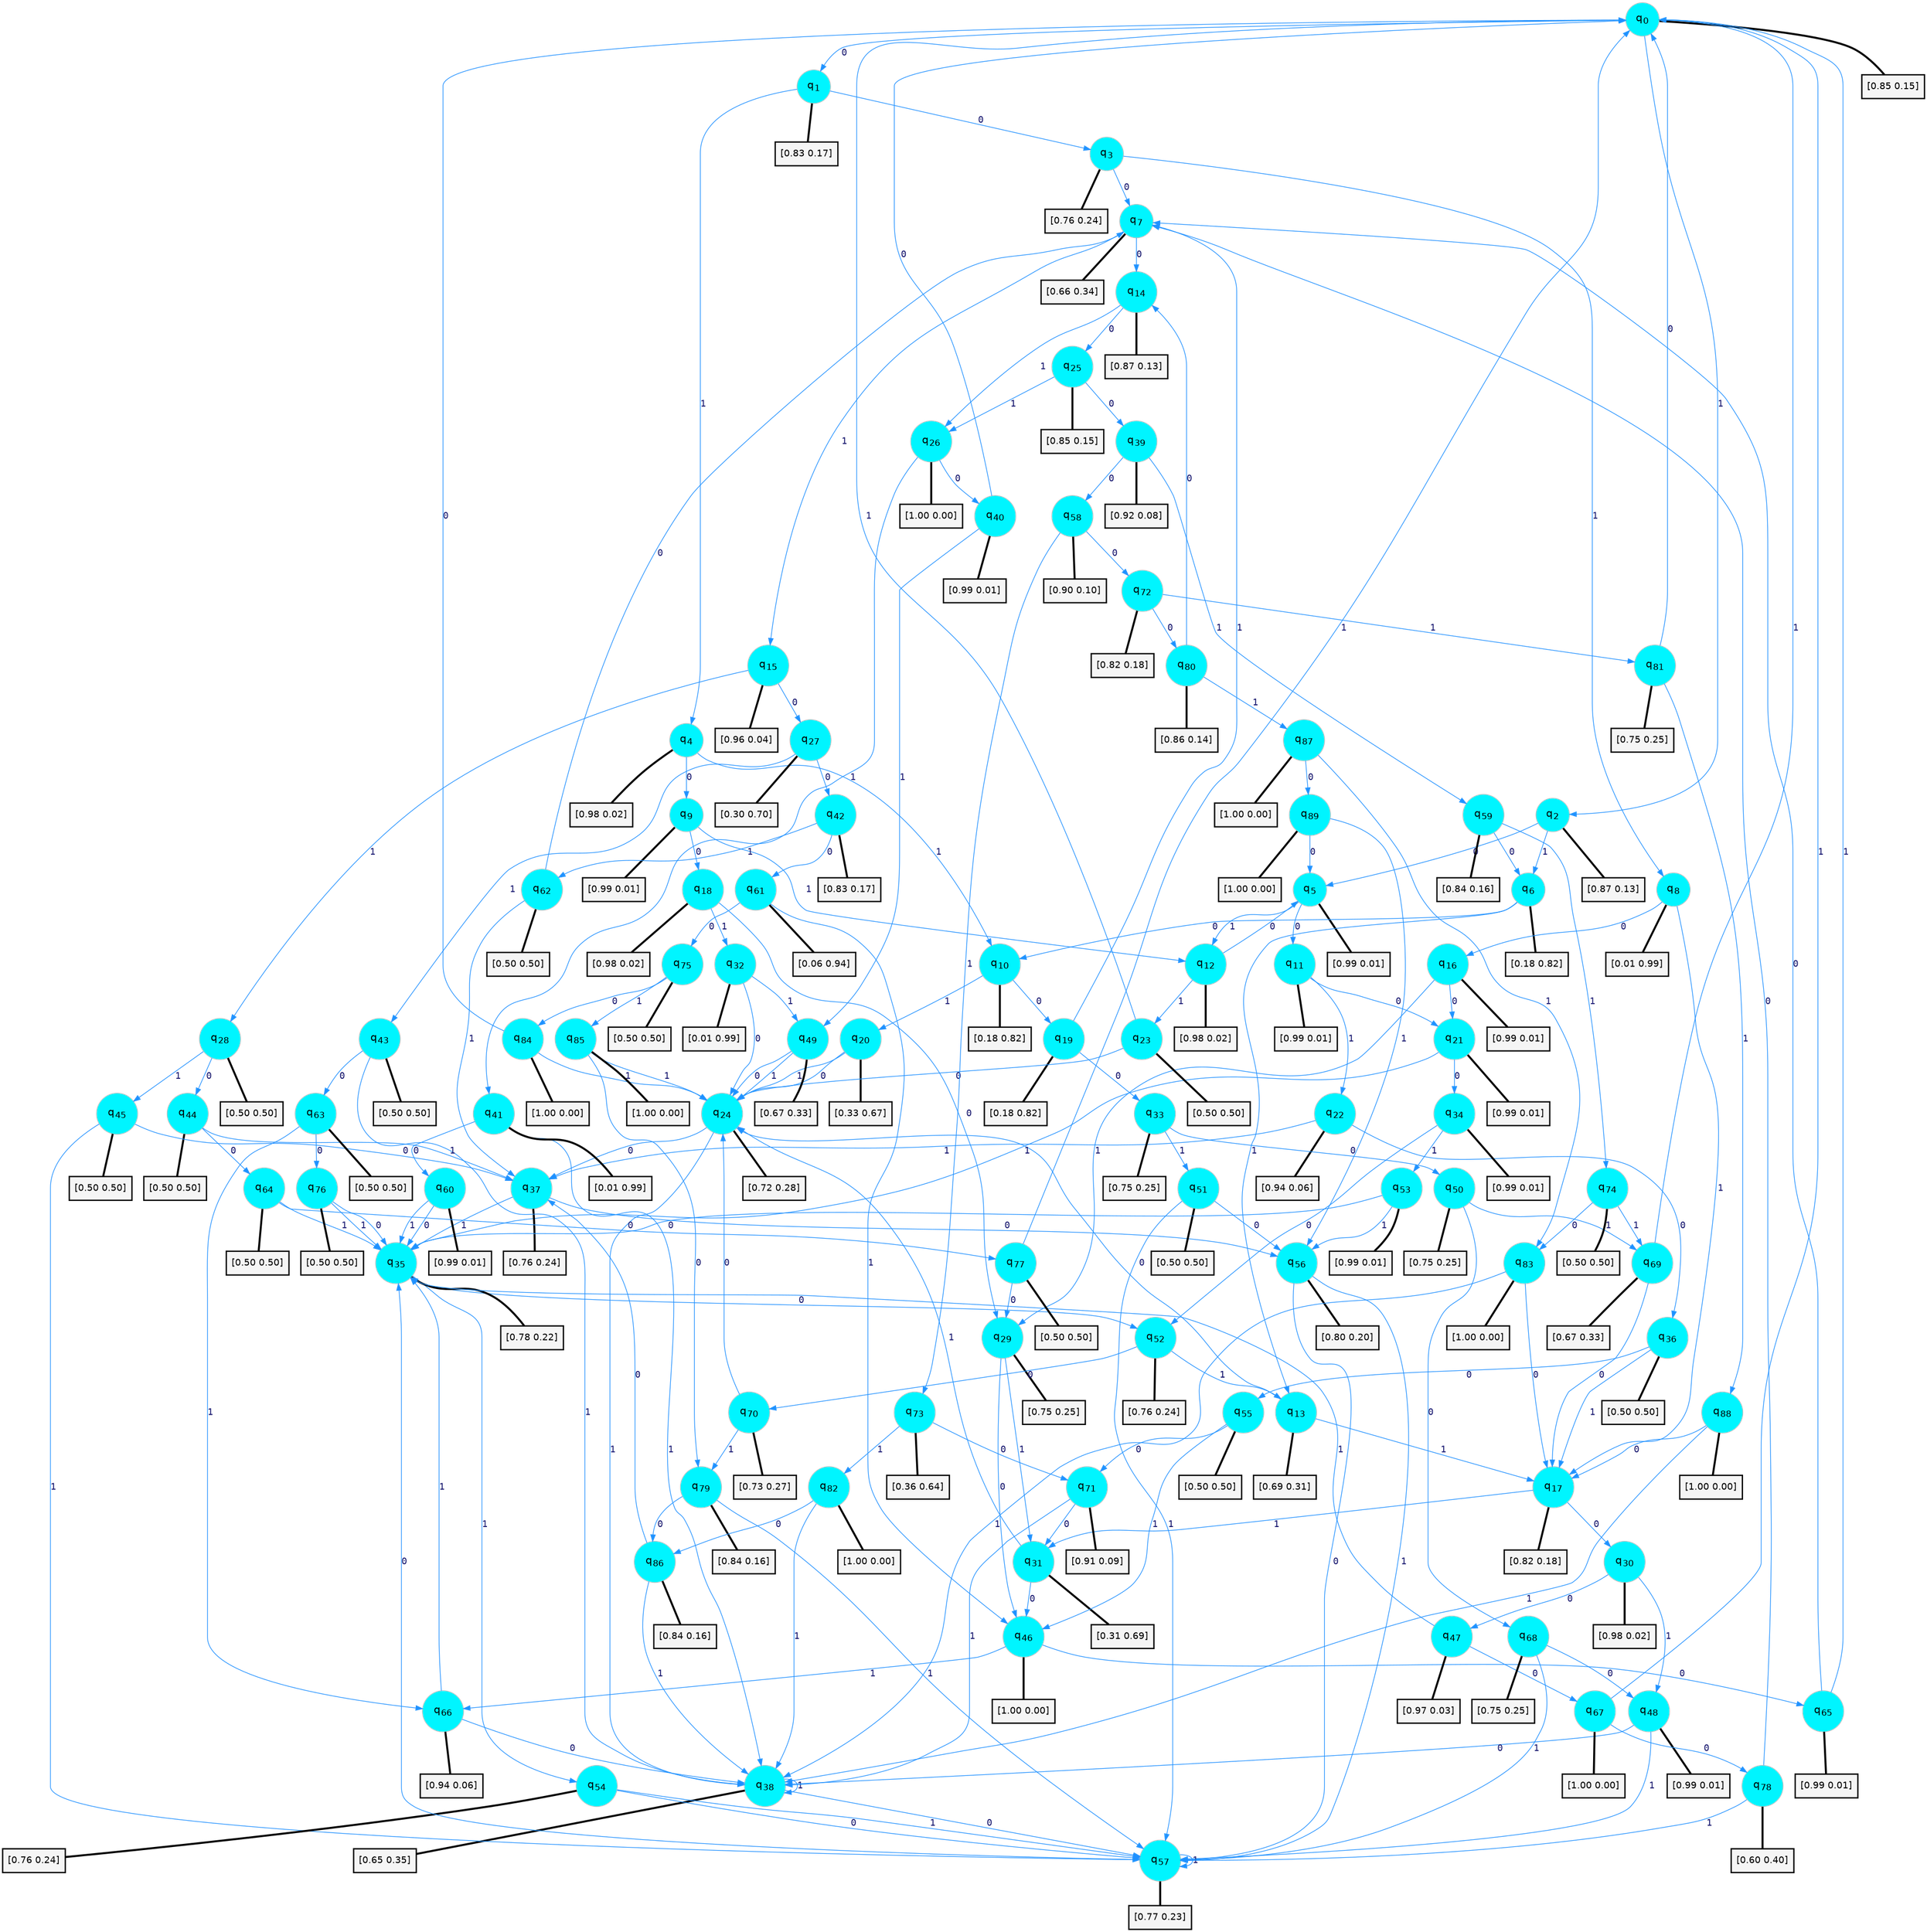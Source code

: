 digraph G {
graph [
bgcolor=transparent, dpi=300, rankdir=TD, size="40,25"];
node [
color=gray, fillcolor=turquoise1, fontcolor=black, fontname=Helvetica, fontsize=16, fontweight=bold, shape=circle, style=filled];
edge [
arrowsize=1, color=dodgerblue1, fontcolor=midnightblue, fontname=courier, fontweight=bold, penwidth=1, style=solid, weight=20];
0[label=<q<SUB>0</SUB>>];
1[label=<q<SUB>1</SUB>>];
2[label=<q<SUB>2</SUB>>];
3[label=<q<SUB>3</SUB>>];
4[label=<q<SUB>4</SUB>>];
5[label=<q<SUB>5</SUB>>];
6[label=<q<SUB>6</SUB>>];
7[label=<q<SUB>7</SUB>>];
8[label=<q<SUB>8</SUB>>];
9[label=<q<SUB>9</SUB>>];
10[label=<q<SUB>10</SUB>>];
11[label=<q<SUB>11</SUB>>];
12[label=<q<SUB>12</SUB>>];
13[label=<q<SUB>13</SUB>>];
14[label=<q<SUB>14</SUB>>];
15[label=<q<SUB>15</SUB>>];
16[label=<q<SUB>16</SUB>>];
17[label=<q<SUB>17</SUB>>];
18[label=<q<SUB>18</SUB>>];
19[label=<q<SUB>19</SUB>>];
20[label=<q<SUB>20</SUB>>];
21[label=<q<SUB>21</SUB>>];
22[label=<q<SUB>22</SUB>>];
23[label=<q<SUB>23</SUB>>];
24[label=<q<SUB>24</SUB>>];
25[label=<q<SUB>25</SUB>>];
26[label=<q<SUB>26</SUB>>];
27[label=<q<SUB>27</SUB>>];
28[label=<q<SUB>28</SUB>>];
29[label=<q<SUB>29</SUB>>];
30[label=<q<SUB>30</SUB>>];
31[label=<q<SUB>31</SUB>>];
32[label=<q<SUB>32</SUB>>];
33[label=<q<SUB>33</SUB>>];
34[label=<q<SUB>34</SUB>>];
35[label=<q<SUB>35</SUB>>];
36[label=<q<SUB>36</SUB>>];
37[label=<q<SUB>37</SUB>>];
38[label=<q<SUB>38</SUB>>];
39[label=<q<SUB>39</SUB>>];
40[label=<q<SUB>40</SUB>>];
41[label=<q<SUB>41</SUB>>];
42[label=<q<SUB>42</SUB>>];
43[label=<q<SUB>43</SUB>>];
44[label=<q<SUB>44</SUB>>];
45[label=<q<SUB>45</SUB>>];
46[label=<q<SUB>46</SUB>>];
47[label=<q<SUB>47</SUB>>];
48[label=<q<SUB>48</SUB>>];
49[label=<q<SUB>49</SUB>>];
50[label=<q<SUB>50</SUB>>];
51[label=<q<SUB>51</SUB>>];
52[label=<q<SUB>52</SUB>>];
53[label=<q<SUB>53</SUB>>];
54[label=<q<SUB>54</SUB>>];
55[label=<q<SUB>55</SUB>>];
56[label=<q<SUB>56</SUB>>];
57[label=<q<SUB>57</SUB>>];
58[label=<q<SUB>58</SUB>>];
59[label=<q<SUB>59</SUB>>];
60[label=<q<SUB>60</SUB>>];
61[label=<q<SUB>61</SUB>>];
62[label=<q<SUB>62</SUB>>];
63[label=<q<SUB>63</SUB>>];
64[label=<q<SUB>64</SUB>>];
65[label=<q<SUB>65</SUB>>];
66[label=<q<SUB>66</SUB>>];
67[label=<q<SUB>67</SUB>>];
68[label=<q<SUB>68</SUB>>];
69[label=<q<SUB>69</SUB>>];
70[label=<q<SUB>70</SUB>>];
71[label=<q<SUB>71</SUB>>];
72[label=<q<SUB>72</SUB>>];
73[label=<q<SUB>73</SUB>>];
74[label=<q<SUB>74</SUB>>];
75[label=<q<SUB>75</SUB>>];
76[label=<q<SUB>76</SUB>>];
77[label=<q<SUB>77</SUB>>];
78[label=<q<SUB>78</SUB>>];
79[label=<q<SUB>79</SUB>>];
80[label=<q<SUB>80</SUB>>];
81[label=<q<SUB>81</SUB>>];
82[label=<q<SUB>82</SUB>>];
83[label=<q<SUB>83</SUB>>];
84[label=<q<SUB>84</SUB>>];
85[label=<q<SUB>85</SUB>>];
86[label=<q<SUB>86</SUB>>];
87[label=<q<SUB>87</SUB>>];
88[label=<q<SUB>88</SUB>>];
89[label=<q<SUB>89</SUB>>];
90[label="[0.85 0.15]", shape=box,fontcolor=black, fontname=Helvetica, fontsize=14, penwidth=2, fillcolor=whitesmoke,color=black];
91[label="[0.83 0.17]", shape=box,fontcolor=black, fontname=Helvetica, fontsize=14, penwidth=2, fillcolor=whitesmoke,color=black];
92[label="[0.87 0.13]", shape=box,fontcolor=black, fontname=Helvetica, fontsize=14, penwidth=2, fillcolor=whitesmoke,color=black];
93[label="[0.76 0.24]", shape=box,fontcolor=black, fontname=Helvetica, fontsize=14, penwidth=2, fillcolor=whitesmoke,color=black];
94[label="[0.98 0.02]", shape=box,fontcolor=black, fontname=Helvetica, fontsize=14, penwidth=2, fillcolor=whitesmoke,color=black];
95[label="[0.99 0.01]", shape=box,fontcolor=black, fontname=Helvetica, fontsize=14, penwidth=2, fillcolor=whitesmoke,color=black];
96[label="[0.18 0.82]", shape=box,fontcolor=black, fontname=Helvetica, fontsize=14, penwidth=2, fillcolor=whitesmoke,color=black];
97[label="[0.66 0.34]", shape=box,fontcolor=black, fontname=Helvetica, fontsize=14, penwidth=2, fillcolor=whitesmoke,color=black];
98[label="[0.01 0.99]", shape=box,fontcolor=black, fontname=Helvetica, fontsize=14, penwidth=2, fillcolor=whitesmoke,color=black];
99[label="[0.99 0.01]", shape=box,fontcolor=black, fontname=Helvetica, fontsize=14, penwidth=2, fillcolor=whitesmoke,color=black];
100[label="[0.18 0.82]", shape=box,fontcolor=black, fontname=Helvetica, fontsize=14, penwidth=2, fillcolor=whitesmoke,color=black];
101[label="[0.99 0.01]", shape=box,fontcolor=black, fontname=Helvetica, fontsize=14, penwidth=2, fillcolor=whitesmoke,color=black];
102[label="[0.98 0.02]", shape=box,fontcolor=black, fontname=Helvetica, fontsize=14, penwidth=2, fillcolor=whitesmoke,color=black];
103[label="[0.69 0.31]", shape=box,fontcolor=black, fontname=Helvetica, fontsize=14, penwidth=2, fillcolor=whitesmoke,color=black];
104[label="[0.87 0.13]", shape=box,fontcolor=black, fontname=Helvetica, fontsize=14, penwidth=2, fillcolor=whitesmoke,color=black];
105[label="[0.96 0.04]", shape=box,fontcolor=black, fontname=Helvetica, fontsize=14, penwidth=2, fillcolor=whitesmoke,color=black];
106[label="[0.99 0.01]", shape=box,fontcolor=black, fontname=Helvetica, fontsize=14, penwidth=2, fillcolor=whitesmoke,color=black];
107[label="[0.82 0.18]", shape=box,fontcolor=black, fontname=Helvetica, fontsize=14, penwidth=2, fillcolor=whitesmoke,color=black];
108[label="[0.98 0.02]", shape=box,fontcolor=black, fontname=Helvetica, fontsize=14, penwidth=2, fillcolor=whitesmoke,color=black];
109[label="[0.18 0.82]", shape=box,fontcolor=black, fontname=Helvetica, fontsize=14, penwidth=2, fillcolor=whitesmoke,color=black];
110[label="[0.33 0.67]", shape=box,fontcolor=black, fontname=Helvetica, fontsize=14, penwidth=2, fillcolor=whitesmoke,color=black];
111[label="[0.99 0.01]", shape=box,fontcolor=black, fontname=Helvetica, fontsize=14, penwidth=2, fillcolor=whitesmoke,color=black];
112[label="[0.94 0.06]", shape=box,fontcolor=black, fontname=Helvetica, fontsize=14, penwidth=2, fillcolor=whitesmoke,color=black];
113[label="[0.50 0.50]", shape=box,fontcolor=black, fontname=Helvetica, fontsize=14, penwidth=2, fillcolor=whitesmoke,color=black];
114[label="[0.72 0.28]", shape=box,fontcolor=black, fontname=Helvetica, fontsize=14, penwidth=2, fillcolor=whitesmoke,color=black];
115[label="[0.85 0.15]", shape=box,fontcolor=black, fontname=Helvetica, fontsize=14, penwidth=2, fillcolor=whitesmoke,color=black];
116[label="[1.00 0.00]", shape=box,fontcolor=black, fontname=Helvetica, fontsize=14, penwidth=2, fillcolor=whitesmoke,color=black];
117[label="[0.30 0.70]", shape=box,fontcolor=black, fontname=Helvetica, fontsize=14, penwidth=2, fillcolor=whitesmoke,color=black];
118[label="[0.50 0.50]", shape=box,fontcolor=black, fontname=Helvetica, fontsize=14, penwidth=2, fillcolor=whitesmoke,color=black];
119[label="[0.75 0.25]", shape=box,fontcolor=black, fontname=Helvetica, fontsize=14, penwidth=2, fillcolor=whitesmoke,color=black];
120[label="[0.98 0.02]", shape=box,fontcolor=black, fontname=Helvetica, fontsize=14, penwidth=2, fillcolor=whitesmoke,color=black];
121[label="[0.31 0.69]", shape=box,fontcolor=black, fontname=Helvetica, fontsize=14, penwidth=2, fillcolor=whitesmoke,color=black];
122[label="[0.01 0.99]", shape=box,fontcolor=black, fontname=Helvetica, fontsize=14, penwidth=2, fillcolor=whitesmoke,color=black];
123[label="[0.75 0.25]", shape=box,fontcolor=black, fontname=Helvetica, fontsize=14, penwidth=2, fillcolor=whitesmoke,color=black];
124[label="[0.99 0.01]", shape=box,fontcolor=black, fontname=Helvetica, fontsize=14, penwidth=2, fillcolor=whitesmoke,color=black];
125[label="[0.78 0.22]", shape=box,fontcolor=black, fontname=Helvetica, fontsize=14, penwidth=2, fillcolor=whitesmoke,color=black];
126[label="[0.50 0.50]", shape=box,fontcolor=black, fontname=Helvetica, fontsize=14, penwidth=2, fillcolor=whitesmoke,color=black];
127[label="[0.76 0.24]", shape=box,fontcolor=black, fontname=Helvetica, fontsize=14, penwidth=2, fillcolor=whitesmoke,color=black];
128[label="[0.65 0.35]", shape=box,fontcolor=black, fontname=Helvetica, fontsize=14, penwidth=2, fillcolor=whitesmoke,color=black];
129[label="[0.92 0.08]", shape=box,fontcolor=black, fontname=Helvetica, fontsize=14, penwidth=2, fillcolor=whitesmoke,color=black];
130[label="[0.99 0.01]", shape=box,fontcolor=black, fontname=Helvetica, fontsize=14, penwidth=2, fillcolor=whitesmoke,color=black];
131[label="[0.01 0.99]", shape=box,fontcolor=black, fontname=Helvetica, fontsize=14, penwidth=2, fillcolor=whitesmoke,color=black];
132[label="[0.83 0.17]", shape=box,fontcolor=black, fontname=Helvetica, fontsize=14, penwidth=2, fillcolor=whitesmoke,color=black];
133[label="[0.50 0.50]", shape=box,fontcolor=black, fontname=Helvetica, fontsize=14, penwidth=2, fillcolor=whitesmoke,color=black];
134[label="[0.50 0.50]", shape=box,fontcolor=black, fontname=Helvetica, fontsize=14, penwidth=2, fillcolor=whitesmoke,color=black];
135[label="[0.50 0.50]", shape=box,fontcolor=black, fontname=Helvetica, fontsize=14, penwidth=2, fillcolor=whitesmoke,color=black];
136[label="[1.00 0.00]", shape=box,fontcolor=black, fontname=Helvetica, fontsize=14, penwidth=2, fillcolor=whitesmoke,color=black];
137[label="[0.97 0.03]", shape=box,fontcolor=black, fontname=Helvetica, fontsize=14, penwidth=2, fillcolor=whitesmoke,color=black];
138[label="[0.99 0.01]", shape=box,fontcolor=black, fontname=Helvetica, fontsize=14, penwidth=2, fillcolor=whitesmoke,color=black];
139[label="[0.67 0.33]", shape=box,fontcolor=black, fontname=Helvetica, fontsize=14, penwidth=2, fillcolor=whitesmoke,color=black];
140[label="[0.75 0.25]", shape=box,fontcolor=black, fontname=Helvetica, fontsize=14, penwidth=2, fillcolor=whitesmoke,color=black];
141[label="[0.50 0.50]", shape=box,fontcolor=black, fontname=Helvetica, fontsize=14, penwidth=2, fillcolor=whitesmoke,color=black];
142[label="[0.76 0.24]", shape=box,fontcolor=black, fontname=Helvetica, fontsize=14, penwidth=2, fillcolor=whitesmoke,color=black];
143[label="[0.99 0.01]", shape=box,fontcolor=black, fontname=Helvetica, fontsize=14, penwidth=2, fillcolor=whitesmoke,color=black];
144[label="[0.76 0.24]", shape=box,fontcolor=black, fontname=Helvetica, fontsize=14, penwidth=2, fillcolor=whitesmoke,color=black];
145[label="[0.50 0.50]", shape=box,fontcolor=black, fontname=Helvetica, fontsize=14, penwidth=2, fillcolor=whitesmoke,color=black];
146[label="[0.80 0.20]", shape=box,fontcolor=black, fontname=Helvetica, fontsize=14, penwidth=2, fillcolor=whitesmoke,color=black];
147[label="[0.77 0.23]", shape=box,fontcolor=black, fontname=Helvetica, fontsize=14, penwidth=2, fillcolor=whitesmoke,color=black];
148[label="[0.90 0.10]", shape=box,fontcolor=black, fontname=Helvetica, fontsize=14, penwidth=2, fillcolor=whitesmoke,color=black];
149[label="[0.84 0.16]", shape=box,fontcolor=black, fontname=Helvetica, fontsize=14, penwidth=2, fillcolor=whitesmoke,color=black];
150[label="[0.99 0.01]", shape=box,fontcolor=black, fontname=Helvetica, fontsize=14, penwidth=2, fillcolor=whitesmoke,color=black];
151[label="[0.06 0.94]", shape=box,fontcolor=black, fontname=Helvetica, fontsize=14, penwidth=2, fillcolor=whitesmoke,color=black];
152[label="[0.50 0.50]", shape=box,fontcolor=black, fontname=Helvetica, fontsize=14, penwidth=2, fillcolor=whitesmoke,color=black];
153[label="[0.50 0.50]", shape=box,fontcolor=black, fontname=Helvetica, fontsize=14, penwidth=2, fillcolor=whitesmoke,color=black];
154[label="[0.50 0.50]", shape=box,fontcolor=black, fontname=Helvetica, fontsize=14, penwidth=2, fillcolor=whitesmoke,color=black];
155[label="[0.99 0.01]", shape=box,fontcolor=black, fontname=Helvetica, fontsize=14, penwidth=2, fillcolor=whitesmoke,color=black];
156[label="[0.94 0.06]", shape=box,fontcolor=black, fontname=Helvetica, fontsize=14, penwidth=2, fillcolor=whitesmoke,color=black];
157[label="[1.00 0.00]", shape=box,fontcolor=black, fontname=Helvetica, fontsize=14, penwidth=2, fillcolor=whitesmoke,color=black];
158[label="[0.75 0.25]", shape=box,fontcolor=black, fontname=Helvetica, fontsize=14, penwidth=2, fillcolor=whitesmoke,color=black];
159[label="[0.67 0.33]", shape=box,fontcolor=black, fontname=Helvetica, fontsize=14, penwidth=2, fillcolor=whitesmoke,color=black];
160[label="[0.73 0.27]", shape=box,fontcolor=black, fontname=Helvetica, fontsize=14, penwidth=2, fillcolor=whitesmoke,color=black];
161[label="[0.91 0.09]", shape=box,fontcolor=black, fontname=Helvetica, fontsize=14, penwidth=2, fillcolor=whitesmoke,color=black];
162[label="[0.82 0.18]", shape=box,fontcolor=black, fontname=Helvetica, fontsize=14, penwidth=2, fillcolor=whitesmoke,color=black];
163[label="[0.36 0.64]", shape=box,fontcolor=black, fontname=Helvetica, fontsize=14, penwidth=2, fillcolor=whitesmoke,color=black];
164[label="[0.50 0.50]", shape=box,fontcolor=black, fontname=Helvetica, fontsize=14, penwidth=2, fillcolor=whitesmoke,color=black];
165[label="[0.50 0.50]", shape=box,fontcolor=black, fontname=Helvetica, fontsize=14, penwidth=2, fillcolor=whitesmoke,color=black];
166[label="[0.50 0.50]", shape=box,fontcolor=black, fontname=Helvetica, fontsize=14, penwidth=2, fillcolor=whitesmoke,color=black];
167[label="[0.50 0.50]", shape=box,fontcolor=black, fontname=Helvetica, fontsize=14, penwidth=2, fillcolor=whitesmoke,color=black];
168[label="[0.60 0.40]", shape=box,fontcolor=black, fontname=Helvetica, fontsize=14, penwidth=2, fillcolor=whitesmoke,color=black];
169[label="[0.84 0.16]", shape=box,fontcolor=black, fontname=Helvetica, fontsize=14, penwidth=2, fillcolor=whitesmoke,color=black];
170[label="[0.86 0.14]", shape=box,fontcolor=black, fontname=Helvetica, fontsize=14, penwidth=2, fillcolor=whitesmoke,color=black];
171[label="[0.75 0.25]", shape=box,fontcolor=black, fontname=Helvetica, fontsize=14, penwidth=2, fillcolor=whitesmoke,color=black];
172[label="[1.00 0.00]", shape=box,fontcolor=black, fontname=Helvetica, fontsize=14, penwidth=2, fillcolor=whitesmoke,color=black];
173[label="[1.00 0.00]", shape=box,fontcolor=black, fontname=Helvetica, fontsize=14, penwidth=2, fillcolor=whitesmoke,color=black];
174[label="[1.00 0.00]", shape=box,fontcolor=black, fontname=Helvetica, fontsize=14, penwidth=2, fillcolor=whitesmoke,color=black];
175[label="[1.00 0.00]", shape=box,fontcolor=black, fontname=Helvetica, fontsize=14, penwidth=2, fillcolor=whitesmoke,color=black];
176[label="[0.84 0.16]", shape=box,fontcolor=black, fontname=Helvetica, fontsize=14, penwidth=2, fillcolor=whitesmoke,color=black];
177[label="[1.00 0.00]", shape=box,fontcolor=black, fontname=Helvetica, fontsize=14, penwidth=2, fillcolor=whitesmoke,color=black];
178[label="[1.00 0.00]", shape=box,fontcolor=black, fontname=Helvetica, fontsize=14, penwidth=2, fillcolor=whitesmoke,color=black];
179[label="[1.00 0.00]", shape=box,fontcolor=black, fontname=Helvetica, fontsize=14, penwidth=2, fillcolor=whitesmoke,color=black];
0->1 [label=0];
0->2 [label=1];
0->90 [arrowhead=none, penwidth=3,color=black];
1->3 [label=0];
1->4 [label=1];
1->91 [arrowhead=none, penwidth=3,color=black];
2->5 [label=0];
2->6 [label=1];
2->92 [arrowhead=none, penwidth=3,color=black];
3->7 [label=0];
3->8 [label=1];
3->93 [arrowhead=none, penwidth=3,color=black];
4->9 [label=0];
4->10 [label=1];
4->94 [arrowhead=none, penwidth=3,color=black];
5->11 [label=0];
5->12 [label=1];
5->95 [arrowhead=none, penwidth=3,color=black];
6->10 [label=0];
6->13 [label=1];
6->96 [arrowhead=none, penwidth=3,color=black];
7->14 [label=0];
7->15 [label=1];
7->97 [arrowhead=none, penwidth=3,color=black];
8->16 [label=0];
8->17 [label=1];
8->98 [arrowhead=none, penwidth=3,color=black];
9->18 [label=0];
9->12 [label=1];
9->99 [arrowhead=none, penwidth=3,color=black];
10->19 [label=0];
10->20 [label=1];
10->100 [arrowhead=none, penwidth=3,color=black];
11->21 [label=0];
11->22 [label=1];
11->101 [arrowhead=none, penwidth=3,color=black];
12->5 [label=0];
12->23 [label=1];
12->102 [arrowhead=none, penwidth=3,color=black];
13->24 [label=0];
13->17 [label=1];
13->103 [arrowhead=none, penwidth=3,color=black];
14->25 [label=0];
14->26 [label=1];
14->104 [arrowhead=none, penwidth=3,color=black];
15->27 [label=0];
15->28 [label=1];
15->105 [arrowhead=none, penwidth=3,color=black];
16->21 [label=0];
16->29 [label=1];
16->106 [arrowhead=none, penwidth=3,color=black];
17->30 [label=0];
17->31 [label=1];
17->107 [arrowhead=none, penwidth=3,color=black];
18->29 [label=0];
18->32 [label=1];
18->108 [arrowhead=none, penwidth=3,color=black];
19->33 [label=0];
19->7 [label=1];
19->109 [arrowhead=none, penwidth=3,color=black];
20->24 [label=0];
20->24 [label=1];
20->110 [arrowhead=none, penwidth=3,color=black];
21->34 [label=0];
21->35 [label=1];
21->111 [arrowhead=none, penwidth=3,color=black];
22->36 [label=0];
22->37 [label=1];
22->112 [arrowhead=none, penwidth=3,color=black];
23->24 [label=0];
23->0 [label=1];
23->113 [arrowhead=none, penwidth=3,color=black];
24->37 [label=0];
24->38 [label=1];
24->114 [arrowhead=none, penwidth=3,color=black];
25->39 [label=0];
25->26 [label=1];
25->115 [arrowhead=none, penwidth=3,color=black];
26->40 [label=0];
26->41 [label=1];
26->116 [arrowhead=none, penwidth=3,color=black];
27->42 [label=0];
27->43 [label=1];
27->117 [arrowhead=none, penwidth=3,color=black];
28->44 [label=0];
28->45 [label=1];
28->118 [arrowhead=none, penwidth=3,color=black];
29->46 [label=0];
29->31 [label=1];
29->119 [arrowhead=none, penwidth=3,color=black];
30->47 [label=0];
30->48 [label=1];
30->120 [arrowhead=none, penwidth=3,color=black];
31->46 [label=0];
31->24 [label=1];
31->121 [arrowhead=none, penwidth=3,color=black];
32->24 [label=0];
32->49 [label=1];
32->122 [arrowhead=none, penwidth=3,color=black];
33->50 [label=0];
33->51 [label=1];
33->123 [arrowhead=none, penwidth=3,color=black];
34->52 [label=0];
34->53 [label=1];
34->124 [arrowhead=none, penwidth=3,color=black];
35->52 [label=0];
35->54 [label=1];
35->125 [arrowhead=none, penwidth=3,color=black];
36->55 [label=0];
36->17 [label=1];
36->126 [arrowhead=none, penwidth=3,color=black];
37->56 [label=0];
37->35 [label=1];
37->127 [arrowhead=none, penwidth=3,color=black];
38->57 [label=0];
38->38 [label=1];
38->128 [arrowhead=none, penwidth=3,color=black];
39->58 [label=0];
39->59 [label=1];
39->129 [arrowhead=none, penwidth=3,color=black];
40->0 [label=0];
40->49 [label=1];
40->130 [arrowhead=none, penwidth=3,color=black];
41->60 [label=0];
41->38 [label=1];
41->131 [arrowhead=none, penwidth=3,color=black];
42->61 [label=0];
42->62 [label=1];
42->132 [arrowhead=none, penwidth=3,color=black];
43->63 [label=0];
43->38 [label=1];
43->133 [arrowhead=none, penwidth=3,color=black];
44->64 [label=0];
44->37 [label=1];
44->134 [arrowhead=none, penwidth=3,color=black];
45->37 [label=0];
45->57 [label=1];
45->135 [arrowhead=none, penwidth=3,color=black];
46->65 [label=0];
46->66 [label=1];
46->136 [arrowhead=none, penwidth=3,color=black];
47->67 [label=0];
47->35 [label=1];
47->137 [arrowhead=none, penwidth=3,color=black];
48->38 [label=0];
48->57 [label=1];
48->138 [arrowhead=none, penwidth=3,color=black];
49->24 [label=0];
49->24 [label=1];
49->139 [arrowhead=none, penwidth=3,color=black];
50->68 [label=0];
50->69 [label=1];
50->140 [arrowhead=none, penwidth=3,color=black];
51->56 [label=0];
51->57 [label=1];
51->141 [arrowhead=none, penwidth=3,color=black];
52->70 [label=0];
52->13 [label=1];
52->142 [arrowhead=none, penwidth=3,color=black];
53->35 [label=0];
53->56 [label=1];
53->143 [arrowhead=none, penwidth=3,color=black];
54->57 [label=0];
54->57 [label=1];
54->144 [arrowhead=none, penwidth=3,color=black];
55->71 [label=0];
55->46 [label=1];
55->145 [arrowhead=none, penwidth=3,color=black];
56->57 [label=0];
56->57 [label=1];
56->146 [arrowhead=none, penwidth=3,color=black];
57->35 [label=0];
57->57 [label=1];
57->147 [arrowhead=none, penwidth=3,color=black];
58->72 [label=0];
58->73 [label=1];
58->148 [arrowhead=none, penwidth=3,color=black];
59->6 [label=0];
59->74 [label=1];
59->149 [arrowhead=none, penwidth=3,color=black];
60->35 [label=0];
60->35 [label=1];
60->150 [arrowhead=none, penwidth=3,color=black];
61->75 [label=0];
61->46 [label=1];
61->151 [arrowhead=none, penwidth=3,color=black];
62->7 [label=0];
62->37 [label=1];
62->152 [arrowhead=none, penwidth=3,color=black];
63->76 [label=0];
63->66 [label=1];
63->153 [arrowhead=none, penwidth=3,color=black];
64->77 [label=0];
64->35 [label=1];
64->154 [arrowhead=none, penwidth=3,color=black];
65->7 [label=0];
65->0 [label=1];
65->155 [arrowhead=none, penwidth=3,color=black];
66->38 [label=0];
66->35 [label=1];
66->156 [arrowhead=none, penwidth=3,color=black];
67->78 [label=0];
67->0 [label=1];
67->157 [arrowhead=none, penwidth=3,color=black];
68->48 [label=0];
68->57 [label=1];
68->158 [arrowhead=none, penwidth=3,color=black];
69->17 [label=0];
69->0 [label=1];
69->159 [arrowhead=none, penwidth=3,color=black];
70->24 [label=0];
70->79 [label=1];
70->160 [arrowhead=none, penwidth=3,color=black];
71->31 [label=0];
71->38 [label=1];
71->161 [arrowhead=none, penwidth=3,color=black];
72->80 [label=0];
72->81 [label=1];
72->162 [arrowhead=none, penwidth=3,color=black];
73->71 [label=0];
73->82 [label=1];
73->163 [arrowhead=none, penwidth=3,color=black];
74->83 [label=0];
74->69 [label=1];
74->164 [arrowhead=none, penwidth=3,color=black];
75->84 [label=0];
75->85 [label=1];
75->165 [arrowhead=none, penwidth=3,color=black];
76->35 [label=0];
76->35 [label=1];
76->166 [arrowhead=none, penwidth=3,color=black];
77->29 [label=0];
77->0 [label=1];
77->167 [arrowhead=none, penwidth=3,color=black];
78->7 [label=0];
78->57 [label=1];
78->168 [arrowhead=none, penwidth=3,color=black];
79->86 [label=0];
79->57 [label=1];
79->169 [arrowhead=none, penwidth=3,color=black];
80->14 [label=0];
80->87 [label=1];
80->170 [arrowhead=none, penwidth=3,color=black];
81->0 [label=0];
81->88 [label=1];
81->171 [arrowhead=none, penwidth=3,color=black];
82->86 [label=0];
82->38 [label=1];
82->172 [arrowhead=none, penwidth=3,color=black];
83->17 [label=0];
83->38 [label=1];
83->173 [arrowhead=none, penwidth=3,color=black];
84->0 [label=0];
84->24 [label=1];
84->174 [arrowhead=none, penwidth=3,color=black];
85->79 [label=0];
85->24 [label=1];
85->175 [arrowhead=none, penwidth=3,color=black];
86->37 [label=0];
86->38 [label=1];
86->176 [arrowhead=none, penwidth=3,color=black];
87->89 [label=0];
87->83 [label=1];
87->177 [arrowhead=none, penwidth=3,color=black];
88->17 [label=0];
88->38 [label=1];
88->178 [arrowhead=none, penwidth=3,color=black];
89->5 [label=0];
89->56 [label=1];
89->179 [arrowhead=none, penwidth=3,color=black];
}
